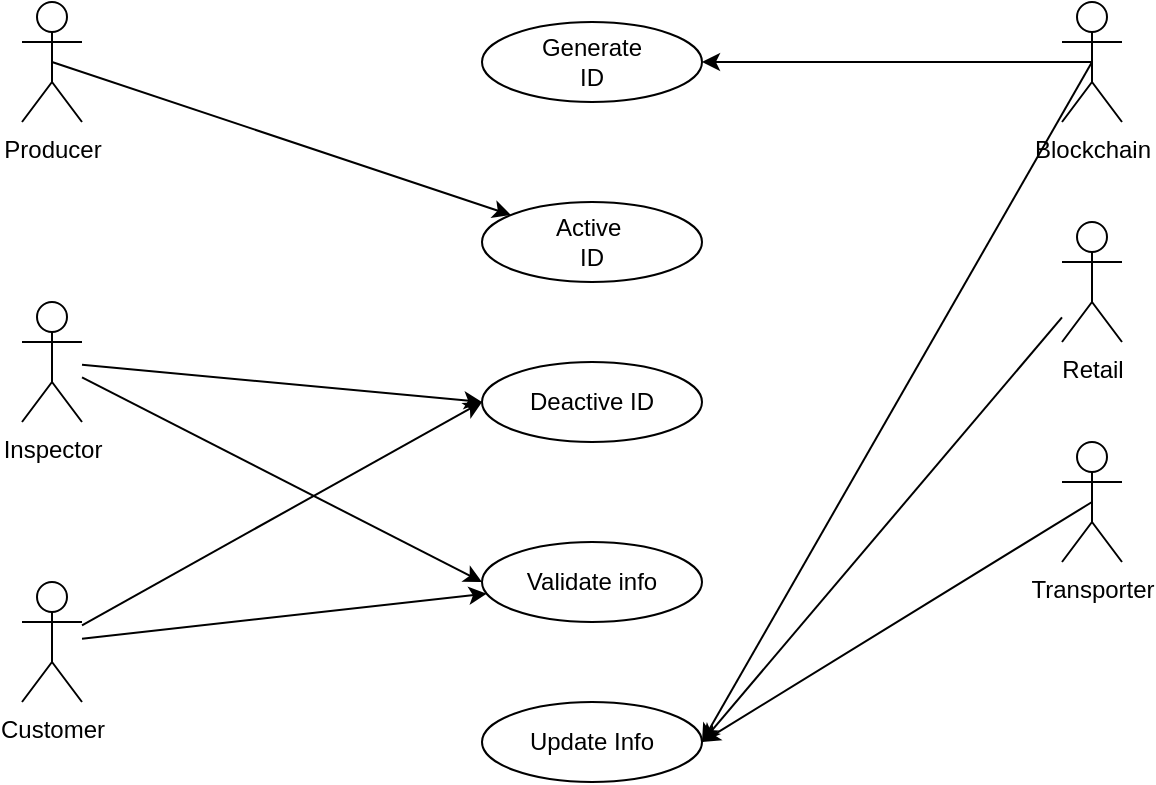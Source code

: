 <mxfile version="12.6.5" type="github" pages="3">
  <diagram id="nksvuGeWxwrTVunCKfY6" name="useCase">
    <mxGraphModel dx="932" dy="438" grid="1" gridSize="10" guides="1" tooltips="1" connect="1" arrows="1" fold="1" page="1" pageScale="1" pageWidth="1169" pageHeight="827" math="0" shadow="0">
      <root>
        <mxCell id="0"/>
        <mxCell id="1" parent="0"/>
        <mxCell id="CqgRX8FtGQiThjEqMBvc-17" style="edgeStyle=none;rounded=0;orthogonalLoop=1;jettySize=auto;html=1;" parent="1" source="vSNpblKckmbxAvy8a_Fv-1" target="CqgRX8FtGQiThjEqMBvc-16" edge="1">
          <mxGeometry relative="1" as="geometry"/>
        </mxCell>
        <mxCell id="CqgRX8FtGQiThjEqMBvc-21" style="edgeStyle=none;rounded=0;orthogonalLoop=1;jettySize=auto;html=1;entryX=0;entryY=0.5;entryDx=0;entryDy=0;" parent="1" source="vSNpblKckmbxAvy8a_Fv-1" target="CqgRX8FtGQiThjEqMBvc-19" edge="1">
          <mxGeometry relative="1" as="geometry"/>
        </mxCell>
        <mxCell id="vSNpblKckmbxAvy8a_Fv-1" value="Customer" style="shape=umlActor;html=1;verticalLabelPosition=bottom;verticalAlign=top;align=center;" parent="1" vertex="1">
          <mxGeometry x="180" y="410" width="30" height="60" as="geometry"/>
        </mxCell>
        <mxCell id="vSNpblKckmbxAvy8a_Fv-3" value="Generate &lt;br&gt;ID" style="ellipse;whiteSpace=wrap;html=1;" parent="1" vertex="1">
          <mxGeometry x="410" y="130" width="110" height="40" as="geometry"/>
        </mxCell>
        <mxCell id="CqgRX8FtGQiThjEqMBvc-22" style="edgeStyle=none;rounded=0;orthogonalLoop=1;jettySize=auto;html=1;entryX=0;entryY=0.5;entryDx=0;entryDy=0;" parent="1" source="uFN37FTo8-szNVi0gwyl-5" target="CqgRX8FtGQiThjEqMBvc-16" edge="1">
          <mxGeometry relative="1" as="geometry"/>
        </mxCell>
        <mxCell id="CqgRX8FtGQiThjEqMBvc-23" style="edgeStyle=none;rounded=0;orthogonalLoop=1;jettySize=auto;html=1;entryX=0;entryY=0.5;entryDx=0;entryDy=0;" parent="1" source="uFN37FTo8-szNVi0gwyl-5" target="CqgRX8FtGQiThjEqMBvc-19" edge="1">
          <mxGeometry relative="1" as="geometry"/>
        </mxCell>
        <mxCell id="uFN37FTo8-szNVi0gwyl-5" value="Inspector" style="shape=umlActor;html=1;verticalLabelPosition=bottom;verticalAlign=top;align=center;" parent="1" vertex="1">
          <mxGeometry x="180" y="270" width="30" height="60" as="geometry"/>
        </mxCell>
        <mxCell id="CqgRX8FtGQiThjEqMBvc-10" style="edgeStyle=orthogonalEdgeStyle;rounded=0;orthogonalLoop=1;jettySize=auto;html=1;exitX=0.5;exitY=0.5;exitDx=0;exitDy=0;exitPerimeter=0;" parent="1" source="uFN37FTo8-szNVi0gwyl-6" target="vSNpblKckmbxAvy8a_Fv-3" edge="1">
          <mxGeometry relative="1" as="geometry"/>
        </mxCell>
        <mxCell id="CqgRX8FtGQiThjEqMBvc-15" style="rounded=0;orthogonalLoop=1;jettySize=auto;html=1;exitX=0.5;exitY=0.5;exitDx=0;exitDy=0;exitPerimeter=0;entryX=1;entryY=0.5;entryDx=0;entryDy=0;" parent="1" source="uFN37FTo8-szNVi0gwyl-6" target="CqgRX8FtGQiThjEqMBvc-13" edge="1">
          <mxGeometry relative="1" as="geometry"/>
        </mxCell>
        <mxCell id="uFN37FTo8-szNVi0gwyl-6" value="Blockchain" style="shape=umlActor;html=1;verticalLabelPosition=bottom;verticalAlign=top;align=center;" parent="1" vertex="1">
          <mxGeometry x="700" y="120" width="30" height="60" as="geometry"/>
        </mxCell>
        <mxCell id="CqgRX8FtGQiThjEqMBvc-14" style="rounded=0;orthogonalLoop=1;jettySize=auto;html=1;exitX=0.5;exitY=0.5;exitDx=0;exitDy=0;exitPerimeter=0;entryX=1;entryY=0.5;entryDx=0;entryDy=0;" parent="1" source="uFN37FTo8-szNVi0gwyl-7" target="CqgRX8FtGQiThjEqMBvc-13" edge="1">
          <mxGeometry relative="1" as="geometry"/>
        </mxCell>
        <mxCell id="uFN37FTo8-szNVi0gwyl-7" value="Transporter" style="shape=umlActor;html=1;verticalLabelPosition=bottom;verticalAlign=top;align=center;" parent="1" vertex="1">
          <mxGeometry x="700" y="340" width="30" height="60" as="geometry"/>
        </mxCell>
        <mxCell id="CqgRX8FtGQiThjEqMBvc-12" style="rounded=0;orthogonalLoop=1;jettySize=auto;html=1;exitX=0.5;exitY=0.5;exitDx=0;exitDy=0;exitPerimeter=0;" parent="1" source="CqgRX8FtGQiThjEqMBvc-2" target="CqgRX8FtGQiThjEqMBvc-11" edge="1">
          <mxGeometry relative="1" as="geometry"/>
        </mxCell>
        <mxCell id="CqgRX8FtGQiThjEqMBvc-2" value="Producer" style="shape=umlActor;html=1;verticalLabelPosition=bottom;verticalAlign=top;align=center;" parent="1" vertex="1">
          <mxGeometry x="180" y="120" width="30" height="60" as="geometry"/>
        </mxCell>
        <mxCell id="CqgRX8FtGQiThjEqMBvc-11" value="Active&amp;nbsp;&lt;br&gt;ID" style="ellipse;whiteSpace=wrap;html=1;" parent="1" vertex="1">
          <mxGeometry x="410" y="220" width="110" height="40" as="geometry"/>
        </mxCell>
        <mxCell id="CqgRX8FtGQiThjEqMBvc-13" value="Update Info" style="ellipse;whiteSpace=wrap;html=1;" parent="1" vertex="1">
          <mxGeometry x="410" y="470" width="110" height="40" as="geometry"/>
        </mxCell>
        <mxCell id="CqgRX8FtGQiThjEqMBvc-16" value="Validate info" style="ellipse;whiteSpace=wrap;html=1;" parent="1" vertex="1">
          <mxGeometry x="410" y="390" width="110" height="40" as="geometry"/>
        </mxCell>
        <mxCell id="CqgRX8FtGQiThjEqMBvc-19" value="Deactive ID" style="ellipse;whiteSpace=wrap;html=1;" parent="1" vertex="1">
          <mxGeometry x="410" y="300" width="110" height="40" as="geometry"/>
        </mxCell>
        <mxCell id="qUduduxhzJnPnH2KdTUB-3" style="edgeStyle=none;rounded=0;orthogonalLoop=1;jettySize=auto;html=1;entryX=1;entryY=0.5;entryDx=0;entryDy=0;" parent="1" source="qUduduxhzJnPnH2KdTUB-2" target="CqgRX8FtGQiThjEqMBvc-13" edge="1">
          <mxGeometry relative="1" as="geometry"/>
        </mxCell>
        <mxCell id="qUduduxhzJnPnH2KdTUB-2" value="Retail" style="shape=umlActor;html=1;verticalLabelPosition=bottom;verticalAlign=top;align=center;" parent="1" vertex="1">
          <mxGeometry x="700" y="230" width="30" height="60" as="geometry"/>
        </mxCell>
      </root>
    </mxGraphModel>
  </diagram>
  <diagram id="bHbo3EqNhxjC3z59tRR1" name="Flow">
    <mxGraphModel dx="1331" dy="626" grid="1" gridSize="10" guides="1" tooltips="1" connect="1" arrows="1" fold="1" page="1" pageScale="1" pageWidth="1169" pageHeight="827" math="0" shadow="0">
      <root>
        <mxCell id="XoArLasG3t8UCexi_esO-0"/>
        <mxCell id="XoArLasG3t8UCexi_esO-1" parent="XoArLasG3t8UCexi_esO-0"/>
        <mxCell id="F9qyHLBw6WuoYQ3u9pmd-2" style="edgeStyle=none;rounded=0;orthogonalLoop=1;jettySize=auto;html=1;exitX=0.5;exitY=1;exitDx=0;exitDy=0;exitPerimeter=0;" parent="XoArLasG3t8UCexi_esO-1" source="F9qyHLBw6WuoYQ3u9pmd-0" target="F9qyHLBw6WuoYQ3u9pmd-1" edge="1">
          <mxGeometry relative="1" as="geometry"/>
        </mxCell>
        <mxCell id="F9qyHLBw6WuoYQ3u9pmd-0" value="" style="html=1;shape=mxgraph.sysml.actFinal;strokeWidth=2;verticalLabelPosition=bottom;verticalAlignment=top;" parent="XoArLasG3t8UCexi_esO-1" vertex="1">
          <mxGeometry x="215" y="80" width="10" height="10" as="geometry"/>
        </mxCell>
        <mxCell id="F9qyHLBw6WuoYQ3u9pmd-8" style="edgeStyle=none;rounded=0;orthogonalLoop=1;jettySize=auto;html=1;exitX=1;exitY=0.5;exitDx=0;exitDy=0;entryX=0;entryY=0.5;entryDx=0;entryDy=0;" parent="XoArLasG3t8UCexi_esO-1" source="F9qyHLBw6WuoYQ3u9pmd-1" target="F9qyHLBw6WuoYQ3u9pmd-7" edge="1">
          <mxGeometry relative="1" as="geometry"/>
        </mxCell>
        <mxCell id="F9qyHLBw6WuoYQ3u9pmd-1" value="Generate ID" style="shape=rect;html=1;rounded=1;whiteSpace=wrap;align=center;" parent="XoArLasG3t8UCexi_esO-1" vertex="1">
          <mxGeometry x="190" y="120" width="60" height="30" as="geometry"/>
        </mxCell>
        <mxCell id="F9qyHLBw6WuoYQ3u9pmd-5" value="Blockchain" style="text;html=1;align=center;verticalAlign=middle;resizable=0;points=[];autosize=1;" parent="XoArLasG3t8UCexi_esO-1" vertex="1">
          <mxGeometry x="185" y="10" width="70" height="20" as="geometry"/>
        </mxCell>
        <mxCell id="F9qyHLBw6WuoYQ3u9pmd-6" value="Producer" style="text;html=1;align=center;verticalAlign=middle;resizable=0;points=[];autosize=1;" parent="XoArLasG3t8UCexi_esO-1" vertex="1">
          <mxGeometry x="380" y="10" width="60" height="20" as="geometry"/>
        </mxCell>
        <mxCell id="F9qyHLBw6WuoYQ3u9pmd-16" style="edgeStyle=none;rounded=0;orthogonalLoop=1;jettySize=auto;html=1;exitX=1;exitY=0.5;exitDx=0;exitDy=0;entryX=0;entryY=0.5;entryDx=0;entryDy=0;" parent="XoArLasG3t8UCexi_esO-1" source="F9qyHLBw6WuoYQ3u9pmd-7" target="F9qyHLBw6WuoYQ3u9pmd-15" edge="1">
          <mxGeometry relative="1" as="geometry"/>
        </mxCell>
        <mxCell id="F9qyHLBw6WuoYQ3u9pmd-7" value="Active ID" style="shape=rect;html=1;rounded=1;whiteSpace=wrap;align=center;" parent="XoArLasG3t8UCexi_esO-1" vertex="1">
          <mxGeometry x="380" y="120" width="60" height="30" as="geometry"/>
        </mxCell>
        <mxCell id="F9qyHLBw6WuoYQ3u9pmd-11" value="" style="endArrow=none;html=1;" parent="XoArLasG3t8UCexi_esO-1" edge="1">
          <mxGeometry width="50" height="50" relative="1" as="geometry">
            <mxPoint x="800" y="315.854" as="sourcePoint"/>
            <mxPoint x="800.0" y="10" as="targetPoint"/>
          </mxGeometry>
        </mxCell>
        <mxCell id="F9qyHLBw6WuoYQ3u9pmd-13" value="" style="endArrow=none;html=1;" parent="XoArLasG3t8UCexi_esO-1" edge="1">
          <mxGeometry width="50" height="50" relative="1" as="geometry">
            <mxPoint x="170" y="40" as="sourcePoint"/>
            <mxPoint x="960" y="40" as="targetPoint"/>
          </mxGeometry>
        </mxCell>
        <mxCell id="F9qyHLBw6WuoYQ3u9pmd-14" value="Transporter" style="text;html=1;align=center;verticalAlign=middle;resizable=0;points=[];autosize=1;" parent="XoArLasG3t8UCexi_esO-1" vertex="1">
          <mxGeometry x="520" y="10" width="80" height="20" as="geometry"/>
        </mxCell>
        <mxCell id="KVcyIooqnfLDOHt19eM6-3" style="edgeStyle=none;rounded=0;orthogonalLoop=1;jettySize=auto;html=1;exitX=1;exitY=0.5;exitDx=0;exitDy=0;" parent="XoArLasG3t8UCexi_esO-1" source="F9qyHLBw6WuoYQ3u9pmd-15" target="KVcyIooqnfLDOHt19eM6-2" edge="1">
          <mxGeometry relative="1" as="geometry"/>
        </mxCell>
        <mxCell id="F9qyHLBw6WuoYQ3u9pmd-15" value="Update Info" style="shape=rect;html=1;rounded=1;whiteSpace=wrap;align=center;" parent="XoArLasG3t8UCexi_esO-1" vertex="1">
          <mxGeometry x="530" y="120" width="60" height="30" as="geometry"/>
        </mxCell>
        <mxCell id="KVcyIooqnfLDOHt19eM6-0" value="Retail" style="text;html=1;align=center;verticalAlign=middle;resizable=0;points=[];autosize=1;" parent="XoArLasG3t8UCexi_esO-1" vertex="1">
          <mxGeometry x="690" y="10" width="50" height="20" as="geometry"/>
        </mxCell>
        <mxCell id="KVcyIooqnfLDOHt19eM6-8" style="edgeStyle=none;rounded=0;orthogonalLoop=1;jettySize=auto;html=1;entryX=0;entryY=0.5;entryDx=0;entryDy=0;" parent="XoArLasG3t8UCexi_esO-1" target="KVcyIooqnfLDOHt19eM6-6" edge="1">
          <mxGeometry relative="1" as="geometry">
            <mxPoint x="750" y="135" as="sourcePoint"/>
          </mxGeometry>
        </mxCell>
        <mxCell id="KVcyIooqnfLDOHt19eM6-2" value="Update Info" style="shape=rect;html=1;rounded=1;whiteSpace=wrap;align=center;" parent="XoArLasG3t8UCexi_esO-1" vertex="1">
          <mxGeometry x="685" y="120" width="60" height="30" as="geometry"/>
        </mxCell>
        <mxCell id="KVcyIooqnfLDOHt19eM6-4" value="Customer" style="text;html=1;align=center;verticalAlign=middle;resizable=0;points=[];autosize=1;" parent="XoArLasG3t8UCexi_esO-1" vertex="1">
          <mxGeometry x="845" y="10" width="70" height="20" as="geometry"/>
        </mxCell>
        <mxCell id="KVcyIooqnfLDOHt19eM6-13" style="edgeStyle=none;rounded=0;orthogonalLoop=1;jettySize=auto;html=1;exitX=0.5;exitY=1;exitDx=0;exitDy=0;entryX=0.5;entryY=0;entryDx=0;entryDy=0;" parent="XoArLasG3t8UCexi_esO-1" source="KVcyIooqnfLDOHt19eM6-6" edge="1">
          <mxGeometry relative="1" as="geometry">
            <mxPoint x="880" y="190" as="targetPoint"/>
          </mxGeometry>
        </mxCell>
        <mxCell id="KVcyIooqnfLDOHt19eM6-6" value="Validate Info" style="shape=rect;html=1;rounded=1;whiteSpace=wrap;align=center;" parent="XoArLasG3t8UCexi_esO-1" vertex="1">
          <mxGeometry x="850" y="120" width="60" height="30" as="geometry"/>
        </mxCell>
        <mxCell id="KVcyIooqnfLDOHt19eM6-18" style="edgeStyle=none;rounded=0;orthogonalLoop=1;jettySize=auto;html=1;exitX=0.5;exitY=1;exitDx=0;exitDy=0;entryX=0.5;entryY=0;entryDx=0;entryDy=0;" parent="XoArLasG3t8UCexi_esO-1" source="KVcyIooqnfLDOHt19eM6-14" target="KVcyIooqnfLDOHt19eM6-15" edge="1">
          <mxGeometry relative="1" as="geometry"/>
        </mxCell>
        <mxCell id="KVcyIooqnfLDOHt19eM6-14" value="Buy" style="shape=rect;html=1;rounded=1;whiteSpace=wrap;align=center;" parent="XoArLasG3t8UCexi_esO-1" vertex="1">
          <mxGeometry x="850" y="180" width="60" height="30" as="geometry"/>
        </mxCell>
        <mxCell id="KVcyIooqnfLDOHt19eM6-15" value="Deactive ID" style="shape=rect;html=1;rounded=1;whiteSpace=wrap;align=center;" parent="XoArLasG3t8UCexi_esO-1" vertex="1">
          <mxGeometry x="850" y="240" width="60" height="30" as="geometry"/>
        </mxCell>
        <mxCell id="KVcyIooqnfLDOHt19eM6-20" value="" style="endArrow=none;html=1;" parent="XoArLasG3t8UCexi_esO-1" edge="1">
          <mxGeometry width="50" height="50" relative="1" as="geometry">
            <mxPoint x="640" y="315.854" as="sourcePoint"/>
            <mxPoint x="640" y="10.0" as="targetPoint"/>
          </mxGeometry>
        </mxCell>
        <mxCell id="KVcyIooqnfLDOHt19eM6-22" value="" style="endArrow=none;html=1;" parent="XoArLasG3t8UCexi_esO-1" edge="1">
          <mxGeometry width="50" height="50" relative="1" as="geometry">
            <mxPoint x="480" y="315.854" as="sourcePoint"/>
            <mxPoint x="480" y="10.0" as="targetPoint"/>
          </mxGeometry>
        </mxCell>
        <mxCell id="KVcyIooqnfLDOHt19eM6-23" value="" style="endArrow=none;html=1;" parent="XoArLasG3t8UCexi_esO-1" edge="1">
          <mxGeometry width="50" height="50" relative="1" as="geometry">
            <mxPoint x="310" y="315.854" as="sourcePoint"/>
            <mxPoint x="310" y="10.0" as="targetPoint"/>
          </mxGeometry>
        </mxCell>
      </root>
    </mxGraphModel>
  </diagram>
  <diagram id="V9nVQxa28z32MNqiunTw" name="Data flow">
    <mxGraphModel dx="2500" dy="1453" grid="1" gridSize="10" guides="1" tooltips="1" connect="1" arrows="1" fold="1" page="1" pageScale="1" pageWidth="1169" pageHeight="827" math="0" shadow="0">
      <root>
        <mxCell id="vF4jnY9H0wYPeIXsgqIk-0"/>
        <mxCell id="vF4jnY9H0wYPeIXsgqIk-1" parent="vF4jnY9H0wYPeIXsgqIk-0"/>
        <mxCell id="7I3kt75cxMb0EZfk8cyF-0" value="" style="shape=partialRectangle;right=0;left=0;strokeColor=#dddddd;fillColor=#ffffff;whiteSpace=wrap;" parent="vF4jnY9H0wYPeIXsgqIk-1" vertex="1">
          <mxGeometry x="-240" y="40" width="380" height="140" as="geometry"/>
        </mxCell>
        <mxCell id="7I3kt75cxMb0EZfk8cyF-1" value="" style="html=1;shadow=0;dashed=0;shape=mxgraph.bootstrap.horLines;strokeColor=inherit;fillColor=#000000;fillOpacity=3;resizeWidth=1;" parent="7I3kt75cxMb0EZfk8cyF-0" vertex="1">
          <mxGeometry width="380.0" height="40" relative="1" as="geometry"/>
        </mxCell>
        <mxCell id="7I3kt75cxMb0EZfk8cyF-2" value="Key" style="html=1;shadow=0;dashed=0;shape=mxgraph.bootstrap.rect;strokeColor=none;fillColor=none;fontSize=14;fontStyle=1;align=left;whiteSpace=wrap;resizeHeight=1;" parent="7I3kt75cxMb0EZfk8cyF-1" vertex="1">
          <mxGeometry width="150" height="40" relative="1" as="geometry">
            <mxPoint x="10" as="offset"/>
          </mxGeometry>
        </mxCell>
        <mxCell id="7I3kt75cxMb0EZfk8cyF-3" value="Value" style="html=1;shadow=0;dashed=0;shape=mxgraph.bootstrap.rect;strokeColor=none;fillColor=none;fontSize=14;fontStyle=1;align=left;whiteSpace=wrap;resizeHeight=1;" parent="7I3kt75cxMb0EZfk8cyF-1" vertex="1">
          <mxGeometry width="150" height="40" relative="1" as="geometry">
            <mxPoint x="200" as="offset"/>
          </mxGeometry>
        </mxCell>
        <mxCell id="7I3kt75cxMb0EZfk8cyF-4" value="" style="strokeColor=inherit;fillColor=inherit;gradientColor=inherit;html=1;shadow=0;dashed=0;shape=mxgraph.bootstrap.horLines;resizeWidth=1;" parent="7I3kt75cxMb0EZfk8cyF-0" vertex="1">
          <mxGeometry width="380.0" height="50" relative="1" as="geometry">
            <mxPoint y="40" as="offset"/>
          </mxGeometry>
        </mxCell>
        <mxCell id="7I3kt75cxMb0EZfk8cyF-5" value="ID" style="html=1;shadow=0;dashed=0;shape=mxgraph.bootstrap.rect;strokeColor=none;fillColor=none;fontSize=14;align=left;whiteSpace=wrap;resizeHeight=1;" parent="7I3kt75cxMb0EZfk8cyF-4" vertex="1">
          <mxGeometry width="150" height="50" relative="1" as="geometry">
            <mxPoint x="10" as="offset"/>
          </mxGeometry>
        </mxCell>
        <mxCell id="7I3kt75cxMb0EZfk8cyF-6" value="83af5bf8-16a9-4630-b217-de11ec2a3523" style="html=1;shadow=0;dashed=0;shape=mxgraph.bootstrap.rect;strokeColor=none;fillColor=none;fontSize=14;align=left;whiteSpace=wrap;resizeHeight=1;" parent="7I3kt75cxMb0EZfk8cyF-4" vertex="1">
          <mxGeometry width="150" height="50" relative="1" as="geometry">
            <mxPoint x="230" as="offset"/>
          </mxGeometry>
        </mxCell>
        <mxCell id="7I3kt75cxMb0EZfk8cyF-7" value="" style="strokeColor=inherit;fillColor=inherit;gradientColor=inherit;html=1;shadow=0;dashed=0;shape=mxgraph.bootstrap.horLines;resizeWidth=1;" parent="7I3kt75cxMb0EZfk8cyF-0" vertex="1">
          <mxGeometry width="380.0" height="50" relative="1" as="geometry">
            <mxPoint y="90" as="offset"/>
          </mxGeometry>
        </mxCell>
        <mxCell id="7I3kt75cxMb0EZfk8cyF-8" value="status" style="html=1;shadow=0;dashed=0;shape=mxgraph.bootstrap.rect;strokeColor=none;fillColor=none;fontSize=14;align=left;whiteSpace=wrap;resizeHeight=1;" parent="7I3kt75cxMb0EZfk8cyF-7" vertex="1">
          <mxGeometry width="150" height="50" relative="1" as="geometry">
            <mxPoint x="10" as="offset"/>
          </mxGeometry>
        </mxCell>
        <mxCell id="7I3kt75cxMb0EZfk8cyF-9" value="disable" style="html=1;shadow=0;dashed=0;shape=mxgraph.bootstrap.rect;strokeColor=none;fillColor=none;fontSize=14;align=left;whiteSpace=wrap;resizeHeight=1;" parent="7I3kt75cxMb0EZfk8cyF-7" vertex="1">
          <mxGeometry width="150" height="50" relative="1" as="geometry">
            <mxPoint x="230" as="offset"/>
          </mxGeometry>
        </mxCell>
        <mxCell id="2gKd5AyLNZ4BPTR488uZ-0" style="edgeStyle=none;rounded=0;orthogonalLoop=1;jettySize=auto;html=1;exitX=1;exitY=0.5;exitDx=0;exitDy=0;exitPerimeter=0;" parent="vF4jnY9H0wYPeIXsgqIk-1" source="2gKd5AyLNZ4BPTR488uZ-1" target="2gKd5AyLNZ4BPTR488uZ-3" edge="1">
          <mxGeometry relative="1" as="geometry"/>
        </mxCell>
        <mxCell id="2gKd5AyLNZ4BPTR488uZ-1" value="" style="html=1;shape=mxgraph.sysml.actFinal;strokeWidth=2;verticalLabelPosition=bottom;verticalAlignment=top;" parent="vF4jnY9H0wYPeIXsgqIk-1" vertex="1">
          <mxGeometry x="-270" y="300" width="20" height="20" as="geometry"/>
        </mxCell>
        <mxCell id="2gKd5AyLNZ4BPTR488uZ-2" style="edgeStyle=none;rounded=0;orthogonalLoop=1;jettySize=auto;html=1;exitX=1;exitY=0.5;exitDx=0;exitDy=0;entryX=0;entryY=0.5;entryDx=0;entryDy=0;" parent="vF4jnY9H0wYPeIXsgqIk-1" source="2gKd5AyLNZ4BPTR488uZ-3" target="2gKd5AyLNZ4BPTR488uZ-7" edge="1">
          <mxGeometry relative="1" as="geometry"/>
        </mxCell>
        <mxCell id="2gKd5AyLNZ4BPTR488uZ-3" value="Generate ID" style="shape=rect;html=1;rounded=1;whiteSpace=wrap;align=center;" parent="vF4jnY9H0wYPeIXsgqIk-1" vertex="1">
          <mxGeometry x="-80" y="295" width="60" height="30" as="geometry"/>
        </mxCell>
        <mxCell id="2gKd5AyLNZ4BPTR488uZ-6" style="edgeStyle=none;rounded=0;orthogonalLoop=1;jettySize=auto;html=1;exitX=0.5;exitY=1;exitDx=0;exitDy=0;entryX=0.5;entryY=0;entryDx=0;entryDy=0;" parent="vF4jnY9H0wYPeIXsgqIk-1" source="2gKd5AyLNZ4BPTR488uZ-7" target="2gKd5AyLNZ4BPTR488uZ-12" edge="1">
          <mxGeometry relative="1" as="geometry"/>
        </mxCell>
        <mxCell id="2gKd5AyLNZ4BPTR488uZ-7" value="Active ID" style="shape=rect;html=1;rounded=1;whiteSpace=wrap;align=center;" parent="vF4jnY9H0wYPeIXsgqIk-1" vertex="1">
          <mxGeometry x="400" y="295" width="60" height="30" as="geometry"/>
        </mxCell>
        <mxCell id="2gKd5AyLNZ4BPTR488uZ-145" style="edgeStyle=none;rounded=0;orthogonalLoop=1;jettySize=auto;html=1;" parent="vF4jnY9H0wYPeIXsgqIk-1" source="2gKd5AyLNZ4BPTR488uZ-12" target="2gKd5AyLNZ4BPTR488uZ-20" edge="1">
          <mxGeometry relative="1" as="geometry"/>
        </mxCell>
        <mxCell id="2gKd5AyLNZ4BPTR488uZ-12" value="Update Info" style="shape=rect;html=1;rounded=1;whiteSpace=wrap;align=center;" parent="vF4jnY9H0wYPeIXsgqIk-1" vertex="1">
          <mxGeometry x="400" y="380" width="60" height="30" as="geometry"/>
        </mxCell>
        <mxCell id="2gKd5AyLNZ4BPTR488uZ-20" value="Buy" style="shape=rect;html=1;rounded=1;whiteSpace=wrap;align=center;" parent="vF4jnY9H0wYPeIXsgqIk-1" vertex="1">
          <mxGeometry x="-80" y="380" width="60" height="30" as="geometry"/>
        </mxCell>
        <mxCell id="2gKd5AyLNZ4BPTR488uZ-26" value="" style="shape=partialRectangle;right=0;left=0;strokeColor=#dddddd;fillColor=#ffffff;whiteSpace=wrap;" parent="vF4jnY9H0wYPeIXsgqIk-1" vertex="1">
          <mxGeometry x="240.0" y="-100" width="380" height="340" as="geometry"/>
        </mxCell>
        <mxCell id="2gKd5AyLNZ4BPTR488uZ-27" value="" style="html=1;shadow=0;dashed=0;shape=mxgraph.bootstrap.horLines;strokeColor=inherit;fillColor=#000000;fillOpacity=3;resizeWidth=1;" parent="2gKd5AyLNZ4BPTR488uZ-26" vertex="1">
          <mxGeometry width="380.0" height="40" relative="1" as="geometry"/>
        </mxCell>
        <mxCell id="2gKd5AyLNZ4BPTR488uZ-28" value="Key" style="html=1;shadow=0;dashed=0;shape=mxgraph.bootstrap.rect;strokeColor=none;fillColor=none;fontSize=14;fontStyle=1;align=left;whiteSpace=wrap;resizeHeight=1;" parent="2gKd5AyLNZ4BPTR488uZ-27" vertex="1">
          <mxGeometry width="150" height="40" relative="1" as="geometry">
            <mxPoint x="10" as="offset"/>
          </mxGeometry>
        </mxCell>
        <mxCell id="2gKd5AyLNZ4BPTR488uZ-29" value="Value" style="html=1;shadow=0;dashed=0;shape=mxgraph.bootstrap.rect;strokeColor=none;fillColor=none;fontSize=14;fontStyle=1;align=left;whiteSpace=wrap;resizeHeight=1;" parent="2gKd5AyLNZ4BPTR488uZ-27" vertex="1">
          <mxGeometry width="150" height="40" relative="1" as="geometry">
            <mxPoint x="200" as="offset"/>
          </mxGeometry>
        </mxCell>
        <mxCell id="2gKd5AyLNZ4BPTR488uZ-30" value="" style="strokeColor=inherit;fillColor=inherit;gradientColor=inherit;html=1;shadow=0;dashed=0;shape=mxgraph.bootstrap.horLines;resizeWidth=1;" parent="2gKd5AyLNZ4BPTR488uZ-26" vertex="1">
          <mxGeometry width="380.0" height="50" relative="1" as="geometry">
            <mxPoint y="40" as="offset"/>
          </mxGeometry>
        </mxCell>
        <mxCell id="2gKd5AyLNZ4BPTR488uZ-31" value="ID" style="html=1;shadow=0;dashed=0;shape=mxgraph.bootstrap.rect;strokeColor=none;fillColor=none;fontSize=14;align=left;whiteSpace=wrap;resizeHeight=1;" parent="2gKd5AyLNZ4BPTR488uZ-30" vertex="1">
          <mxGeometry width="150" height="50" relative="1" as="geometry">
            <mxPoint x="10" as="offset"/>
          </mxGeometry>
        </mxCell>
        <mxCell id="2gKd5AyLNZ4BPTR488uZ-32" value="83af5bf8-16a9-4630-b217-de11ec2a3523" style="html=1;shadow=0;dashed=0;shape=mxgraph.bootstrap.rect;strokeColor=none;fillColor=none;fontSize=14;align=left;whiteSpace=wrap;resizeHeight=1;" parent="2gKd5AyLNZ4BPTR488uZ-30" vertex="1">
          <mxGeometry width="150" height="50" relative="1" as="geometry">
            <mxPoint x="230" as="offset"/>
          </mxGeometry>
        </mxCell>
        <mxCell id="2gKd5AyLNZ4BPTR488uZ-33" value="" style="strokeColor=inherit;fillColor=inherit;gradientColor=inherit;html=1;shadow=0;dashed=0;shape=mxgraph.bootstrap.horLines;resizeWidth=1;" parent="2gKd5AyLNZ4BPTR488uZ-26" vertex="1">
          <mxGeometry width="380.0" height="50" relative="1" as="geometry">
            <mxPoint y="90" as="offset"/>
          </mxGeometry>
        </mxCell>
        <mxCell id="2gKd5AyLNZ4BPTR488uZ-34" value="status" style="html=1;shadow=0;dashed=0;shape=mxgraph.bootstrap.rect;strokeColor=none;fillColor=none;fontSize=14;align=left;whiteSpace=wrap;resizeHeight=1;" parent="2gKd5AyLNZ4BPTR488uZ-33" vertex="1">
          <mxGeometry width="150" height="50" relative="1" as="geometry">
            <mxPoint x="10" as="offset"/>
          </mxGeometry>
        </mxCell>
        <mxCell id="2gKd5AyLNZ4BPTR488uZ-35" value="active" style="html=1;shadow=0;dashed=0;shape=mxgraph.bootstrap.rect;strokeColor=none;fillColor=none;fontSize=14;align=left;whiteSpace=wrap;resizeHeight=1;" parent="2gKd5AyLNZ4BPTR488uZ-33" vertex="1">
          <mxGeometry width="150" height="50" relative="1" as="geometry">
            <mxPoint x="230" as="offset"/>
          </mxGeometry>
        </mxCell>
        <mxCell id="2gKd5AyLNZ4BPTR488uZ-36" value="" style="strokeColor=inherit;fillColor=inherit;gradientColor=inherit;html=1;shadow=0;dashed=0;shape=mxgraph.bootstrap.horLines;resizeWidth=1;" parent="vF4jnY9H0wYPeIXsgqIk-1" vertex="1">
          <mxGeometry x="240.0" y="40" width="380.0" height="50" as="geometry">
            <mxPoint y="90" as="offset"/>
          </mxGeometry>
        </mxCell>
        <mxCell id="2gKd5AyLNZ4BPTR488uZ-37" value="productName" style="html=1;shadow=0;dashed=0;shape=mxgraph.bootstrap.rect;strokeColor=none;fillColor=none;fontSize=14;align=left;whiteSpace=wrap;resizeHeight=1;" parent="2gKd5AyLNZ4BPTR488uZ-36" vertex="1">
          <mxGeometry width="150" height="50" relative="1" as="geometry">
            <mxPoint x="10" as="offset"/>
          </mxGeometry>
        </mxCell>
        <mxCell id="2gKd5AyLNZ4BPTR488uZ-38" value="Cà phê trung nguyên" style="html=1;shadow=0;dashed=0;shape=mxgraph.bootstrap.rect;strokeColor=none;fillColor=none;fontSize=14;align=left;whiteSpace=wrap;resizeHeight=1;" parent="2gKd5AyLNZ4BPTR488uZ-36" vertex="1">
          <mxGeometry width="150" height="50" relative="1" as="geometry">
            <mxPoint x="230" as="offset"/>
          </mxGeometry>
        </mxCell>
        <mxCell id="2gKd5AyLNZ4BPTR488uZ-39" value="" style="strokeColor=inherit;fillColor=inherit;gradientColor=inherit;html=1;shadow=0;dashed=0;shape=mxgraph.bootstrap.horLines;resizeWidth=1;" parent="vF4jnY9H0wYPeIXsgqIk-1" vertex="1">
          <mxGeometry x="240.0" y="90" width="380.0" height="50" as="geometry">
            <mxPoint y="90" as="offset"/>
          </mxGeometry>
        </mxCell>
        <mxCell id="2gKd5AyLNZ4BPTR488uZ-40" value="time" style="html=1;shadow=0;dashed=0;shape=mxgraph.bootstrap.rect;strokeColor=none;fillColor=none;fontSize=14;align=left;whiteSpace=wrap;resizeHeight=1;" parent="2gKd5AyLNZ4BPTR488uZ-39" vertex="1">
          <mxGeometry width="150" height="50" relative="1" as="geometry">
            <mxPoint x="10" as="offset"/>
          </mxGeometry>
        </mxCell>
        <mxCell id="2gKd5AyLNZ4BPTR488uZ-41" value="&lt;span style=&quot;font-size: 12px ; white-space: nowrap&quot;&gt;Thứ Tư, 5 Tháng Hai, 2020&lt;/span&gt;" style="html=1;shadow=0;dashed=0;shape=mxgraph.bootstrap.rect;strokeColor=none;fillColor=none;fontSize=14;align=left;whiteSpace=wrap;resizeHeight=1;" parent="2gKd5AyLNZ4BPTR488uZ-39" vertex="1">
          <mxGeometry width="150" height="50" relative="1" as="geometry">
            <mxPoint x="230" as="offset"/>
          </mxGeometry>
        </mxCell>
        <mxCell id="2gKd5AyLNZ4BPTR488uZ-43" value="" style="strokeColor=inherit;fillColor=inherit;gradientColor=inherit;html=1;shadow=0;dashed=0;shape=mxgraph.bootstrap.horLines;resizeWidth=1;" parent="vF4jnY9H0wYPeIXsgqIk-1" vertex="1">
          <mxGeometry x="240.0" y="140" width="380.0" height="50" as="geometry">
            <mxPoint y="90" as="offset"/>
          </mxGeometry>
        </mxCell>
        <mxCell id="2gKd5AyLNZ4BPTR488uZ-44" value="expired" style="html=1;shadow=0;dashed=0;shape=mxgraph.bootstrap.rect;strokeColor=none;fillColor=none;fontSize=14;align=left;whiteSpace=wrap;resizeHeight=1;" parent="2gKd5AyLNZ4BPTR488uZ-43" vertex="1">
          <mxGeometry width="150" height="50" relative="1" as="geometry">
            <mxPoint x="10" as="offset"/>
          </mxGeometry>
        </mxCell>
        <mxCell id="2gKd5AyLNZ4BPTR488uZ-45" value="&lt;span style=&quot;font-size: 12px ; white-space: nowrap&quot;&gt;Thứ Tư, 5 Tháng Hai, 2021&lt;/span&gt;" style="html=1;shadow=0;dashed=0;shape=mxgraph.bootstrap.rect;strokeColor=none;fillColor=none;fontSize=14;align=left;whiteSpace=wrap;resizeHeight=1;" parent="2gKd5AyLNZ4BPTR488uZ-43" vertex="1">
          <mxGeometry width="150" height="50" relative="1" as="geometry">
            <mxPoint x="230" as="offset"/>
          </mxGeometry>
        </mxCell>
        <mxCell id="2gKd5AyLNZ4BPTR488uZ-46" value="" style="strokeColor=inherit;fillColor=inherit;gradientColor=inherit;html=1;shadow=0;dashed=0;shape=mxgraph.bootstrap.horLines;resizeWidth=1;" parent="vF4jnY9H0wYPeIXsgqIk-1" vertex="1">
          <mxGeometry x="240.0" y="190" width="380.0" height="50" as="geometry">
            <mxPoint y="90" as="offset"/>
          </mxGeometry>
        </mxCell>
        <mxCell id="2gKd5AyLNZ4BPTR488uZ-47" value="locationProducer" style="html=1;shadow=0;dashed=0;shape=mxgraph.bootstrap.rect;strokeColor=none;fillColor=none;fontSize=14;align=left;whiteSpace=wrap;resizeHeight=1;" parent="2gKd5AyLNZ4BPTR488uZ-46" vertex="1">
          <mxGeometry width="150" height="50" relative="1" as="geometry">
            <mxPoint x="10" as="offset"/>
          </mxGeometry>
        </mxCell>
        <mxCell id="2gKd5AyLNZ4BPTR488uZ-48" value="&lt;span style=&quot;font-family: &amp;#34;times new roman&amp;#34; ; font-size: 13px ; background-color: rgb(255 , 255 , 255)&quot;&gt;82- 84, Bui Thi Xuan st., Ben Thanh Ward, District 1, HCMCity&lt;/span&gt;" style="html=1;shadow=0;dashed=0;shape=mxgraph.bootstrap.rect;strokeColor=none;fillColor=none;fontSize=14;align=left;whiteSpace=wrap;resizeHeight=1;" parent="2gKd5AyLNZ4BPTR488uZ-46" vertex="1">
          <mxGeometry width="150" height="50" relative="1" as="geometry">
            <mxPoint x="230" as="offset"/>
          </mxGeometry>
        </mxCell>
        <mxCell id="2gKd5AyLNZ4BPTR488uZ-72" value="" style="shape=partialRectangle;right=0;left=0;strokeColor=#dddddd;fillColor=#ffffff;whiteSpace=wrap;" parent="vF4jnY9H0wYPeIXsgqIk-1" vertex="1">
          <mxGeometry x="230" y="470" width="380" height="340" as="geometry"/>
        </mxCell>
        <mxCell id="2gKd5AyLNZ4BPTR488uZ-73" value="" style="html=1;shadow=0;dashed=0;shape=mxgraph.bootstrap.horLines;strokeColor=inherit;fillColor=#000000;fillOpacity=3;resizeWidth=1;" parent="2gKd5AyLNZ4BPTR488uZ-72" vertex="1">
          <mxGeometry width="380.0" height="40" relative="1" as="geometry"/>
        </mxCell>
        <mxCell id="2gKd5AyLNZ4BPTR488uZ-74" value="Key" style="html=1;shadow=0;dashed=0;shape=mxgraph.bootstrap.rect;strokeColor=none;fillColor=none;fontSize=14;fontStyle=1;align=left;whiteSpace=wrap;resizeHeight=1;" parent="2gKd5AyLNZ4BPTR488uZ-73" vertex="1">
          <mxGeometry width="150" height="40" relative="1" as="geometry">
            <mxPoint x="10" as="offset"/>
          </mxGeometry>
        </mxCell>
        <mxCell id="2gKd5AyLNZ4BPTR488uZ-75" value="Value" style="html=1;shadow=0;dashed=0;shape=mxgraph.bootstrap.rect;strokeColor=none;fillColor=none;fontSize=14;fontStyle=1;align=left;whiteSpace=wrap;resizeHeight=1;" parent="2gKd5AyLNZ4BPTR488uZ-73" vertex="1">
          <mxGeometry width="150" height="40" relative="1" as="geometry">
            <mxPoint x="200" as="offset"/>
          </mxGeometry>
        </mxCell>
        <mxCell id="2gKd5AyLNZ4BPTR488uZ-76" value="" style="strokeColor=inherit;fillColor=inherit;gradientColor=inherit;html=1;shadow=0;dashed=0;shape=mxgraph.bootstrap.horLines;resizeWidth=1;" parent="2gKd5AyLNZ4BPTR488uZ-72" vertex="1">
          <mxGeometry width="380.0" height="50" relative="1" as="geometry">
            <mxPoint y="40" as="offset"/>
          </mxGeometry>
        </mxCell>
        <mxCell id="2gKd5AyLNZ4BPTR488uZ-77" value="ID" style="html=1;shadow=0;dashed=0;shape=mxgraph.bootstrap.rect;strokeColor=none;fillColor=none;fontSize=14;align=left;whiteSpace=wrap;resizeHeight=1;" parent="2gKd5AyLNZ4BPTR488uZ-76" vertex="1">
          <mxGeometry width="150" height="50" relative="1" as="geometry">
            <mxPoint x="10" as="offset"/>
          </mxGeometry>
        </mxCell>
        <mxCell id="2gKd5AyLNZ4BPTR488uZ-78" value="83af5bf8-16a9-4630-b217-de11ec2a3523" style="html=1;shadow=0;dashed=0;shape=mxgraph.bootstrap.rect;strokeColor=none;fillColor=none;fontSize=14;align=left;whiteSpace=wrap;resizeHeight=1;" parent="2gKd5AyLNZ4BPTR488uZ-76" vertex="1">
          <mxGeometry width="150" height="50" relative="1" as="geometry">
            <mxPoint x="230" as="offset"/>
          </mxGeometry>
        </mxCell>
        <mxCell id="2gKd5AyLNZ4BPTR488uZ-79" value="" style="strokeColor=inherit;fillColor=inherit;gradientColor=inherit;html=1;shadow=0;dashed=0;shape=mxgraph.bootstrap.horLines;resizeWidth=1;" parent="2gKd5AyLNZ4BPTR488uZ-72" vertex="1">
          <mxGeometry width="380.0" height="50" relative="1" as="geometry">
            <mxPoint y="90" as="offset"/>
          </mxGeometry>
        </mxCell>
        <mxCell id="2gKd5AyLNZ4BPTR488uZ-80" value="status" style="html=1;shadow=0;dashed=0;shape=mxgraph.bootstrap.rect;strokeColor=none;fillColor=none;fontSize=14;align=left;whiteSpace=wrap;resizeHeight=1;" parent="2gKd5AyLNZ4BPTR488uZ-79" vertex="1">
          <mxGeometry width="150" height="50" relative="1" as="geometry">
            <mxPoint x="10" as="offset"/>
          </mxGeometry>
        </mxCell>
        <mxCell id="2gKd5AyLNZ4BPTR488uZ-81" value="active" style="html=1;shadow=0;dashed=0;shape=mxgraph.bootstrap.rect;strokeColor=none;fillColor=none;fontSize=14;align=left;whiteSpace=wrap;resizeHeight=1;" parent="2gKd5AyLNZ4BPTR488uZ-79" vertex="1">
          <mxGeometry width="150" height="50" relative="1" as="geometry">
            <mxPoint x="230" as="offset"/>
          </mxGeometry>
        </mxCell>
        <mxCell id="2gKd5AyLNZ4BPTR488uZ-82" value="" style="strokeColor=inherit;fillColor=inherit;gradientColor=inherit;html=1;shadow=0;dashed=0;shape=mxgraph.bootstrap.horLines;resizeWidth=1;" parent="vF4jnY9H0wYPeIXsgqIk-1" vertex="1">
          <mxGeometry x="230" y="610" width="380.0" height="50" as="geometry">
            <mxPoint y="90" as="offset"/>
          </mxGeometry>
        </mxCell>
        <mxCell id="2gKd5AyLNZ4BPTR488uZ-83" value="productName" style="html=1;shadow=0;dashed=0;shape=mxgraph.bootstrap.rect;strokeColor=none;fillColor=none;fontSize=14;align=left;whiteSpace=wrap;resizeHeight=1;" parent="2gKd5AyLNZ4BPTR488uZ-82" vertex="1">
          <mxGeometry width="150" height="50" relative="1" as="geometry">
            <mxPoint x="10" as="offset"/>
          </mxGeometry>
        </mxCell>
        <mxCell id="2gKd5AyLNZ4BPTR488uZ-84" value="Cà phê trung nguyên" style="html=1;shadow=0;dashed=0;shape=mxgraph.bootstrap.rect;strokeColor=none;fillColor=none;fontSize=14;align=left;whiteSpace=wrap;resizeHeight=1;" parent="2gKd5AyLNZ4BPTR488uZ-82" vertex="1">
          <mxGeometry width="150" height="50" relative="1" as="geometry">
            <mxPoint x="230" as="offset"/>
          </mxGeometry>
        </mxCell>
        <mxCell id="2gKd5AyLNZ4BPTR488uZ-85" value="" style="strokeColor=inherit;fillColor=inherit;gradientColor=inherit;html=1;shadow=0;dashed=0;shape=mxgraph.bootstrap.horLines;resizeWidth=1;" parent="vF4jnY9H0wYPeIXsgqIk-1" vertex="1">
          <mxGeometry x="230" y="660" width="380.0" height="50" as="geometry">
            <mxPoint y="90" as="offset"/>
          </mxGeometry>
        </mxCell>
        <mxCell id="2gKd5AyLNZ4BPTR488uZ-86" value="createdTime" style="html=1;shadow=0;dashed=0;shape=mxgraph.bootstrap.rect;strokeColor=none;fillColor=none;fontSize=14;align=left;whiteSpace=wrap;resizeHeight=1;" parent="2gKd5AyLNZ4BPTR488uZ-85" vertex="1">
          <mxGeometry width="150" height="50" relative="1" as="geometry">
            <mxPoint x="10" as="offset"/>
          </mxGeometry>
        </mxCell>
        <mxCell id="2gKd5AyLNZ4BPTR488uZ-87" value="&lt;span style=&quot;font-size: 12px ; white-space: nowrap&quot;&gt;Thứ Tư, 5 Tháng Hai, 2020&lt;/span&gt;" style="html=1;shadow=0;dashed=0;shape=mxgraph.bootstrap.rect;strokeColor=none;fillColor=none;fontSize=14;align=left;whiteSpace=wrap;resizeHeight=1;" parent="2gKd5AyLNZ4BPTR488uZ-85" vertex="1">
          <mxGeometry width="150" height="50" relative="1" as="geometry">
            <mxPoint x="230" as="offset"/>
          </mxGeometry>
        </mxCell>
        <mxCell id="2gKd5AyLNZ4BPTR488uZ-88" value="" style="strokeColor=inherit;fillColor=inherit;gradientColor=inherit;html=1;shadow=0;dashed=0;shape=mxgraph.bootstrap.horLines;resizeWidth=1;" parent="vF4jnY9H0wYPeIXsgqIk-1" vertex="1">
          <mxGeometry x="230" y="710" width="380.0" height="50" as="geometry">
            <mxPoint y="90" as="offset"/>
          </mxGeometry>
        </mxCell>
        <mxCell id="2gKd5AyLNZ4BPTR488uZ-89" value="expired" style="html=1;shadow=0;dashed=0;shape=mxgraph.bootstrap.rect;strokeColor=none;fillColor=none;fontSize=14;align=left;whiteSpace=wrap;resizeHeight=1;" parent="2gKd5AyLNZ4BPTR488uZ-88" vertex="1">
          <mxGeometry width="150" height="50" relative="1" as="geometry">
            <mxPoint x="10" as="offset"/>
          </mxGeometry>
        </mxCell>
        <mxCell id="2gKd5AyLNZ4BPTR488uZ-90" value="&lt;span style=&quot;font-size: 12px ; white-space: nowrap&quot;&gt;Thứ Tư, 5 Tháng Hai, 2021&lt;/span&gt;" style="html=1;shadow=0;dashed=0;shape=mxgraph.bootstrap.rect;strokeColor=none;fillColor=none;fontSize=14;align=left;whiteSpace=wrap;resizeHeight=1;" parent="2gKd5AyLNZ4BPTR488uZ-88" vertex="1">
          <mxGeometry width="150" height="50" relative="1" as="geometry">
            <mxPoint x="230" as="offset"/>
          </mxGeometry>
        </mxCell>
        <mxCell id="2gKd5AyLNZ4BPTR488uZ-91" value="" style="strokeColor=inherit;fillColor=inherit;gradientColor=inherit;html=1;shadow=0;dashed=0;shape=mxgraph.bootstrap.horLines;resizeWidth=1;" parent="vF4jnY9H0wYPeIXsgqIk-1" vertex="1">
          <mxGeometry x="230" y="760" width="380.0" height="50" as="geometry">
            <mxPoint y="90" as="offset"/>
          </mxGeometry>
        </mxCell>
        <mxCell id="2gKd5AyLNZ4BPTR488uZ-92" value="locationProducer" style="html=1;shadow=0;dashed=0;shape=mxgraph.bootstrap.rect;strokeColor=none;fillColor=none;fontSize=14;align=left;whiteSpace=wrap;resizeHeight=1;" parent="2gKd5AyLNZ4BPTR488uZ-91" vertex="1">
          <mxGeometry width="150" height="50" relative="1" as="geometry">
            <mxPoint x="10" as="offset"/>
          </mxGeometry>
        </mxCell>
        <mxCell id="2gKd5AyLNZ4BPTR488uZ-93" value="&lt;span style=&quot;font-family: &amp;#34;times new roman&amp;#34; ; font-size: 13px ; background-color: rgb(255 , 255 , 255)&quot;&gt;82- 84, Bui Thi Xuan st., Ben Thanh Ward, District 1, HCMCity&lt;/span&gt;" style="html=1;shadow=0;dashed=0;shape=mxgraph.bootstrap.rect;strokeColor=none;fillColor=none;fontSize=14;align=left;whiteSpace=wrap;resizeHeight=1;" parent="2gKd5AyLNZ4BPTR488uZ-91" vertex="1">
          <mxGeometry width="150" height="50" relative="1" as="geometry">
            <mxPoint x="230" as="offset"/>
          </mxGeometry>
        </mxCell>
        <mxCell id="2gKd5AyLNZ4BPTR488uZ-94" value="" style="strokeColor=inherit;fillColor=inherit;gradientColor=inherit;html=1;shadow=0;dashed=0;shape=mxgraph.bootstrap.horLines;resizeWidth=1;" parent="vF4jnY9H0wYPeIXsgqIk-1" vertex="1">
          <mxGeometry x="230" y="810" width="380.0" height="50" as="geometry">
            <mxPoint y="90" as="offset"/>
          </mxGeometry>
        </mxCell>
        <mxCell id="2gKd5AyLNZ4BPTR488uZ-95" value="transporter" style="html=1;shadow=0;dashed=0;shape=mxgraph.bootstrap.rect;strokeColor=none;fillColor=none;fontSize=14;align=left;whiteSpace=wrap;resizeHeight=1;" parent="2gKd5AyLNZ4BPTR488uZ-94" vertex="1">
          <mxGeometry width="150" height="50" relative="1" as="geometry">
            <mxPoint x="10" as="offset"/>
          </mxGeometry>
        </mxCell>
        <mxCell id="2gKd5AyLNZ4BPTR488uZ-96" value="&lt;font face=&quot;times new roman&quot;&gt;&lt;span style=&quot;font-size: 13px ; background-color: rgb(255 , 255 , 255)&quot;&gt;Viettel POST&lt;/span&gt;&lt;/font&gt;" style="html=1;shadow=0;dashed=0;shape=mxgraph.bootstrap.rect;strokeColor=none;fillColor=none;fontSize=14;align=left;whiteSpace=wrap;resizeHeight=1;" parent="2gKd5AyLNZ4BPTR488uZ-94" vertex="1">
          <mxGeometry width="150" height="50" relative="1" as="geometry">
            <mxPoint x="230" as="offset"/>
          </mxGeometry>
        </mxCell>
        <mxCell id="2gKd5AyLNZ4BPTR488uZ-101" value="" style="strokeColor=inherit;fillColor=inherit;gradientColor=inherit;html=1;shadow=0;dashed=0;shape=mxgraph.bootstrap.horLines;resizeWidth=1;" parent="vF4jnY9H0wYPeIXsgqIk-1" vertex="1">
          <mxGeometry x="230" y="860" width="380.0" height="50" as="geometry">
            <mxPoint y="90" as="offset"/>
          </mxGeometry>
        </mxCell>
        <mxCell id="2gKd5AyLNZ4BPTR488uZ-102" value="transportTime" style="html=1;shadow=0;dashed=0;shape=mxgraph.bootstrap.rect;strokeColor=none;fillColor=none;fontSize=14;align=left;whiteSpace=wrap;resizeHeight=1;" parent="2gKd5AyLNZ4BPTR488uZ-101" vertex="1">
          <mxGeometry width="150" height="50" relative="1" as="geometry">
            <mxPoint x="10" as="offset"/>
          </mxGeometry>
        </mxCell>
        <mxCell id="2gKd5AyLNZ4BPTR488uZ-103" value="&lt;span style=&quot;font-size: 12px ; white-space: nowrap&quot;&gt;Thứ Tư, 5 Tháng Hai, 2020&lt;/span&gt;" style="html=1;shadow=0;dashed=0;shape=mxgraph.bootstrap.rect;strokeColor=none;fillColor=none;fontSize=14;align=left;whiteSpace=wrap;resizeHeight=1;" parent="2gKd5AyLNZ4BPTR488uZ-101" vertex="1">
          <mxGeometry width="150" height="50" relative="1" as="geometry">
            <mxPoint x="230" as="offset"/>
          </mxGeometry>
        </mxCell>
        <mxCell id="2gKd5AyLNZ4BPTR488uZ-104" value="" style="strokeColor=inherit;fillColor=inherit;gradientColor=inherit;html=1;shadow=0;dashed=0;shape=mxgraph.bootstrap.horLines;resizeWidth=1;" parent="vF4jnY9H0wYPeIXsgqIk-1" vertex="1">
          <mxGeometry x="230" y="910" width="380.0" height="50" as="geometry">
            <mxPoint y="90" as="offset"/>
          </mxGeometry>
        </mxCell>
        <mxCell id="2gKd5AyLNZ4BPTR488uZ-105" value="locationTransport" style="html=1;shadow=0;dashed=0;shape=mxgraph.bootstrap.rect;strokeColor=none;fillColor=none;fontSize=14;align=left;whiteSpace=wrap;resizeHeight=1;" parent="2gKd5AyLNZ4BPTR488uZ-104" vertex="1">
          <mxGeometry width="150" height="50" relative="1" as="geometry">
            <mxPoint x="10" as="offset"/>
          </mxGeometry>
        </mxCell>
        <mxCell id="2gKd5AyLNZ4BPTR488uZ-106" value="&lt;span style=&quot;font-family: &amp;#34;times new roman&amp;#34; ; font-size: 13px ; background-color: rgb(255 , 255 , 255)&quot;&gt;82- 84, Bui Thi Xuan st., Ben Thanh Ward, District 1, HCMCity&lt;/span&gt;" style="html=1;shadow=0;dashed=0;shape=mxgraph.bootstrap.rect;strokeColor=none;fillColor=none;fontSize=14;align=left;whiteSpace=wrap;resizeHeight=1;" parent="2gKd5AyLNZ4BPTR488uZ-104" vertex="1">
          <mxGeometry width="150" height="50" relative="1" as="geometry">
            <mxPoint x="230" as="offset"/>
          </mxGeometry>
        </mxCell>
        <mxCell id="2gKd5AyLNZ4BPTR488uZ-113" value="" style="shape=partialRectangle;right=0;left=0;strokeColor=#dddddd;fillColor=#ffffff;whiteSpace=wrap;" parent="vF4jnY9H0wYPeIXsgqIk-1" vertex="1">
          <mxGeometry x="-240" y="470" width="380" height="500" as="geometry"/>
        </mxCell>
        <mxCell id="2gKd5AyLNZ4BPTR488uZ-114" value="" style="html=1;shadow=0;dashed=0;shape=mxgraph.bootstrap.horLines;strokeColor=inherit;fillColor=#000000;fillOpacity=3;resizeWidth=1;" parent="2gKd5AyLNZ4BPTR488uZ-113" vertex="1">
          <mxGeometry width="380.0" height="40" relative="1" as="geometry"/>
        </mxCell>
        <mxCell id="2gKd5AyLNZ4BPTR488uZ-115" value="Key" style="html=1;shadow=0;dashed=0;shape=mxgraph.bootstrap.rect;strokeColor=none;fillColor=none;fontSize=14;fontStyle=1;align=left;whiteSpace=wrap;resizeHeight=1;" parent="2gKd5AyLNZ4BPTR488uZ-114" vertex="1">
          <mxGeometry width="150" height="40" relative="1" as="geometry">
            <mxPoint x="10" as="offset"/>
          </mxGeometry>
        </mxCell>
        <mxCell id="2gKd5AyLNZ4BPTR488uZ-116" value="Value" style="html=1;shadow=0;dashed=0;shape=mxgraph.bootstrap.rect;strokeColor=none;fillColor=none;fontSize=14;fontStyle=1;align=left;whiteSpace=wrap;resizeHeight=1;" parent="2gKd5AyLNZ4BPTR488uZ-114" vertex="1">
          <mxGeometry width="150" height="40" relative="1" as="geometry">
            <mxPoint x="200" as="offset"/>
          </mxGeometry>
        </mxCell>
        <mxCell id="2gKd5AyLNZ4BPTR488uZ-117" value="" style="strokeColor=inherit;fillColor=inherit;gradientColor=inherit;html=1;shadow=0;dashed=0;shape=mxgraph.bootstrap.horLines;resizeWidth=1;" parent="2gKd5AyLNZ4BPTR488uZ-113" vertex="1">
          <mxGeometry width="380.0" height="50" relative="1" as="geometry">
            <mxPoint y="40" as="offset"/>
          </mxGeometry>
        </mxCell>
        <mxCell id="2gKd5AyLNZ4BPTR488uZ-118" value="ID" style="html=1;shadow=0;dashed=0;shape=mxgraph.bootstrap.rect;strokeColor=none;fillColor=none;fontSize=14;align=left;whiteSpace=wrap;resizeHeight=1;" parent="2gKd5AyLNZ4BPTR488uZ-117" vertex="1">
          <mxGeometry width="150" height="50" relative="1" as="geometry">
            <mxPoint x="10" as="offset"/>
          </mxGeometry>
        </mxCell>
        <mxCell id="2gKd5AyLNZ4BPTR488uZ-119" value="83af5bf8-16a9-4630-b217-de11ec2a3523" style="html=1;shadow=0;dashed=0;shape=mxgraph.bootstrap.rect;strokeColor=none;fillColor=none;fontSize=14;align=left;whiteSpace=wrap;resizeHeight=1;" parent="2gKd5AyLNZ4BPTR488uZ-117" vertex="1">
          <mxGeometry width="150" height="50" relative="1" as="geometry">
            <mxPoint x="230" as="offset"/>
          </mxGeometry>
        </mxCell>
        <mxCell id="2gKd5AyLNZ4BPTR488uZ-120" value="" style="strokeColor=inherit;fillColor=inherit;gradientColor=inherit;html=1;shadow=0;dashed=0;shape=mxgraph.bootstrap.horLines;resizeWidth=1;" parent="2gKd5AyLNZ4BPTR488uZ-113" vertex="1">
          <mxGeometry width="380.0" height="50" relative="1" as="geometry">
            <mxPoint y="90" as="offset"/>
          </mxGeometry>
        </mxCell>
        <mxCell id="2gKd5AyLNZ4BPTR488uZ-121" value="status" style="html=1;shadow=0;dashed=0;shape=mxgraph.bootstrap.rect;strokeColor=none;fillColor=none;fontSize=14;align=left;whiteSpace=wrap;resizeHeight=1;" parent="2gKd5AyLNZ4BPTR488uZ-120" vertex="1">
          <mxGeometry width="150" height="50" relative="1" as="geometry">
            <mxPoint x="10" as="offset"/>
          </mxGeometry>
        </mxCell>
        <mxCell id="2gKd5AyLNZ4BPTR488uZ-122" value="selled" style="html=1;shadow=0;dashed=0;shape=mxgraph.bootstrap.rect;strokeColor=none;fillColor=none;fontSize=14;align=left;whiteSpace=wrap;resizeHeight=1;" parent="2gKd5AyLNZ4BPTR488uZ-120" vertex="1">
          <mxGeometry width="150" height="50" relative="1" as="geometry">
            <mxPoint x="230" as="offset"/>
          </mxGeometry>
        </mxCell>
        <mxCell id="2gKd5AyLNZ4BPTR488uZ-123" value="" style="strokeColor=inherit;fillColor=inherit;gradientColor=inherit;html=1;shadow=0;dashed=0;shape=mxgraph.bootstrap.horLines;resizeWidth=1;" parent="vF4jnY9H0wYPeIXsgqIk-1" vertex="1">
          <mxGeometry x="-240" y="610" width="380.0" height="50" as="geometry">
            <mxPoint y="90" as="offset"/>
          </mxGeometry>
        </mxCell>
        <mxCell id="2gKd5AyLNZ4BPTR488uZ-124" value="productName" style="html=1;shadow=0;dashed=0;shape=mxgraph.bootstrap.rect;strokeColor=none;fillColor=none;fontSize=14;align=left;whiteSpace=wrap;resizeHeight=1;" parent="2gKd5AyLNZ4BPTR488uZ-123" vertex="1">
          <mxGeometry width="150" height="50" relative="1" as="geometry">
            <mxPoint x="10" as="offset"/>
          </mxGeometry>
        </mxCell>
        <mxCell id="2gKd5AyLNZ4BPTR488uZ-125" value="Cà phê trung nguyên" style="html=1;shadow=0;dashed=0;shape=mxgraph.bootstrap.rect;strokeColor=none;fillColor=none;fontSize=14;align=left;whiteSpace=wrap;resizeHeight=1;" parent="2gKd5AyLNZ4BPTR488uZ-123" vertex="1">
          <mxGeometry width="150" height="50" relative="1" as="geometry">
            <mxPoint x="230" as="offset"/>
          </mxGeometry>
        </mxCell>
        <mxCell id="2gKd5AyLNZ4BPTR488uZ-126" value="" style="strokeColor=inherit;fillColor=inherit;gradientColor=inherit;html=1;shadow=0;dashed=0;shape=mxgraph.bootstrap.horLines;resizeWidth=1;" parent="vF4jnY9H0wYPeIXsgqIk-1" vertex="1">
          <mxGeometry x="-240" y="660" width="380.0" height="50" as="geometry">
            <mxPoint y="90" as="offset"/>
          </mxGeometry>
        </mxCell>
        <mxCell id="2gKd5AyLNZ4BPTR488uZ-127" value="createdTime" style="html=1;shadow=0;dashed=0;shape=mxgraph.bootstrap.rect;strokeColor=none;fillColor=none;fontSize=14;align=left;whiteSpace=wrap;resizeHeight=1;" parent="2gKd5AyLNZ4BPTR488uZ-126" vertex="1">
          <mxGeometry width="150" height="50" relative="1" as="geometry">
            <mxPoint x="10" as="offset"/>
          </mxGeometry>
        </mxCell>
        <mxCell id="2gKd5AyLNZ4BPTR488uZ-128" value="&lt;span style=&quot;font-size: 12px ; white-space: nowrap&quot;&gt;Thứ Tư, 5 Tháng Hai, 2020&lt;/span&gt;" style="html=1;shadow=0;dashed=0;shape=mxgraph.bootstrap.rect;strokeColor=none;fillColor=none;fontSize=14;align=left;whiteSpace=wrap;resizeHeight=1;" parent="2gKd5AyLNZ4BPTR488uZ-126" vertex="1">
          <mxGeometry width="150" height="50" relative="1" as="geometry">
            <mxPoint x="230" as="offset"/>
          </mxGeometry>
        </mxCell>
        <mxCell id="2gKd5AyLNZ4BPTR488uZ-129" value="" style="strokeColor=inherit;fillColor=inherit;gradientColor=inherit;html=1;shadow=0;dashed=0;shape=mxgraph.bootstrap.horLines;resizeWidth=1;" parent="vF4jnY9H0wYPeIXsgqIk-1" vertex="1">
          <mxGeometry x="-240" y="710" width="380.0" height="50" as="geometry">
            <mxPoint y="90" as="offset"/>
          </mxGeometry>
        </mxCell>
        <mxCell id="2gKd5AyLNZ4BPTR488uZ-130" value="expired" style="html=1;shadow=0;dashed=0;shape=mxgraph.bootstrap.rect;strokeColor=none;fillColor=none;fontSize=14;align=left;whiteSpace=wrap;resizeHeight=1;" parent="2gKd5AyLNZ4BPTR488uZ-129" vertex="1">
          <mxGeometry width="150" height="50" relative="1" as="geometry">
            <mxPoint x="10" as="offset"/>
          </mxGeometry>
        </mxCell>
        <mxCell id="2gKd5AyLNZ4BPTR488uZ-131" value="&lt;span style=&quot;font-size: 12px ; white-space: nowrap&quot;&gt;Thứ Tư, 5 Tháng Hai, 2021&lt;/span&gt;" style="html=1;shadow=0;dashed=0;shape=mxgraph.bootstrap.rect;strokeColor=none;fillColor=none;fontSize=14;align=left;whiteSpace=wrap;resizeHeight=1;" parent="2gKd5AyLNZ4BPTR488uZ-129" vertex="1">
          <mxGeometry width="150" height="50" relative="1" as="geometry">
            <mxPoint x="230" as="offset"/>
          </mxGeometry>
        </mxCell>
        <mxCell id="2gKd5AyLNZ4BPTR488uZ-132" value="" style="strokeColor=inherit;fillColor=inherit;gradientColor=inherit;html=1;shadow=0;dashed=0;shape=mxgraph.bootstrap.horLines;resizeWidth=1;" parent="vF4jnY9H0wYPeIXsgqIk-1" vertex="1">
          <mxGeometry x="-240" y="760" width="380.0" height="50" as="geometry">
            <mxPoint y="90" as="offset"/>
          </mxGeometry>
        </mxCell>
        <mxCell id="2gKd5AyLNZ4BPTR488uZ-133" value="locationProducer" style="html=1;shadow=0;dashed=0;shape=mxgraph.bootstrap.rect;strokeColor=none;fillColor=none;fontSize=14;align=left;whiteSpace=wrap;resizeHeight=1;" parent="2gKd5AyLNZ4BPTR488uZ-132" vertex="1">
          <mxGeometry width="150" height="50" relative="1" as="geometry">
            <mxPoint x="10" as="offset"/>
          </mxGeometry>
        </mxCell>
        <mxCell id="2gKd5AyLNZ4BPTR488uZ-134" value="&lt;span style=&quot;font-family: &amp;#34;times new roman&amp;#34; ; font-size: 13px ; background-color: rgb(255 , 255 , 255)&quot;&gt;82- 84, Bui Thi Xuan st., Ben Thanh Ward, District 1, HCMCity&lt;/span&gt;" style="html=1;shadow=0;dashed=0;shape=mxgraph.bootstrap.rect;strokeColor=none;fillColor=none;fontSize=14;align=left;whiteSpace=wrap;resizeHeight=1;" parent="2gKd5AyLNZ4BPTR488uZ-132" vertex="1">
          <mxGeometry width="150" height="50" relative="1" as="geometry">
            <mxPoint x="230" as="offset"/>
          </mxGeometry>
        </mxCell>
        <mxCell id="2gKd5AyLNZ4BPTR488uZ-135" value="" style="strokeColor=inherit;fillColor=inherit;gradientColor=inherit;html=1;shadow=0;dashed=0;shape=mxgraph.bootstrap.horLines;resizeWidth=1;" parent="vF4jnY9H0wYPeIXsgqIk-1" vertex="1">
          <mxGeometry x="-240" y="810" width="380.0" height="50" as="geometry">
            <mxPoint y="90" as="offset"/>
          </mxGeometry>
        </mxCell>
        <mxCell id="2gKd5AyLNZ4BPTR488uZ-136" value="transporter" style="html=1;shadow=0;dashed=0;shape=mxgraph.bootstrap.rect;strokeColor=none;fillColor=none;fontSize=14;align=left;whiteSpace=wrap;resizeHeight=1;" parent="2gKd5AyLNZ4BPTR488uZ-135" vertex="1">
          <mxGeometry width="150" height="50" relative="1" as="geometry">
            <mxPoint x="10" as="offset"/>
          </mxGeometry>
        </mxCell>
        <mxCell id="2gKd5AyLNZ4BPTR488uZ-137" value="&lt;font face=&quot;times new roman&quot;&gt;&lt;span style=&quot;font-size: 13px ; background-color: rgb(255 , 255 , 255)&quot;&gt;Viettel POST&lt;/span&gt;&lt;/font&gt;" style="html=1;shadow=0;dashed=0;shape=mxgraph.bootstrap.rect;strokeColor=none;fillColor=none;fontSize=14;align=left;whiteSpace=wrap;resizeHeight=1;" parent="2gKd5AyLNZ4BPTR488uZ-135" vertex="1">
          <mxGeometry width="150" height="50" relative="1" as="geometry">
            <mxPoint x="230" as="offset"/>
          </mxGeometry>
        </mxCell>
        <mxCell id="2gKd5AyLNZ4BPTR488uZ-138" value="" style="strokeColor=inherit;fillColor=inherit;gradientColor=inherit;html=1;shadow=0;dashed=0;shape=mxgraph.bootstrap.horLines;resizeWidth=1;" parent="vF4jnY9H0wYPeIXsgqIk-1" vertex="1">
          <mxGeometry x="-240" y="860" width="380.0" height="50" as="geometry">
            <mxPoint y="90" as="offset"/>
          </mxGeometry>
        </mxCell>
        <mxCell id="2gKd5AyLNZ4BPTR488uZ-139" value="transportTime" style="html=1;shadow=0;dashed=0;shape=mxgraph.bootstrap.rect;strokeColor=none;fillColor=none;fontSize=14;align=left;whiteSpace=wrap;resizeHeight=1;" parent="2gKd5AyLNZ4BPTR488uZ-138" vertex="1">
          <mxGeometry width="150" height="50" relative="1" as="geometry">
            <mxPoint x="10" as="offset"/>
          </mxGeometry>
        </mxCell>
        <mxCell id="2gKd5AyLNZ4BPTR488uZ-140" value="&lt;span style=&quot;font-size: 12px ; white-space: nowrap&quot;&gt;Thứ Tư, 5 Tháng Hai, 2020&lt;/span&gt;" style="html=1;shadow=0;dashed=0;shape=mxgraph.bootstrap.rect;strokeColor=none;fillColor=none;fontSize=14;align=left;whiteSpace=wrap;resizeHeight=1;" parent="2gKd5AyLNZ4BPTR488uZ-138" vertex="1">
          <mxGeometry width="150" height="50" relative="1" as="geometry">
            <mxPoint x="230" as="offset"/>
          </mxGeometry>
        </mxCell>
        <mxCell id="2gKd5AyLNZ4BPTR488uZ-141" value="" style="strokeColor=inherit;fillColor=inherit;gradientColor=inherit;html=1;shadow=0;dashed=0;shape=mxgraph.bootstrap.horLines;resizeWidth=1;" parent="vF4jnY9H0wYPeIXsgqIk-1" vertex="1">
          <mxGeometry x="-240" y="910" width="380.0" height="50" as="geometry">
            <mxPoint y="90" as="offset"/>
          </mxGeometry>
        </mxCell>
        <mxCell id="2gKd5AyLNZ4BPTR488uZ-142" value="locationTransport" style="html=1;shadow=0;dashed=0;shape=mxgraph.bootstrap.rect;strokeColor=none;fillColor=none;fontSize=14;align=left;whiteSpace=wrap;resizeHeight=1;" parent="2gKd5AyLNZ4BPTR488uZ-141" vertex="1">
          <mxGeometry width="150" height="50" relative="1" as="geometry">
            <mxPoint x="10" as="offset"/>
          </mxGeometry>
        </mxCell>
        <mxCell id="2gKd5AyLNZ4BPTR488uZ-143" value="&lt;span style=&quot;font-family: &amp;#34;times new roman&amp;#34; ; font-size: 13px ; background-color: rgb(255 , 255 , 255)&quot;&gt;82- 84, Bui Thi Xuan st., Ben Thanh Ward, District 1, HCMCity&lt;/span&gt;" style="html=1;shadow=0;dashed=0;shape=mxgraph.bootstrap.rect;strokeColor=none;fillColor=none;fontSize=14;align=left;whiteSpace=wrap;resizeHeight=1;" parent="2gKd5AyLNZ4BPTR488uZ-141" vertex="1">
          <mxGeometry width="150" height="50" relative="1" as="geometry">
            <mxPoint x="230" as="offset"/>
          </mxGeometry>
        </mxCell>
      </root>
    </mxGraphModel>
  </diagram>
</mxfile>
